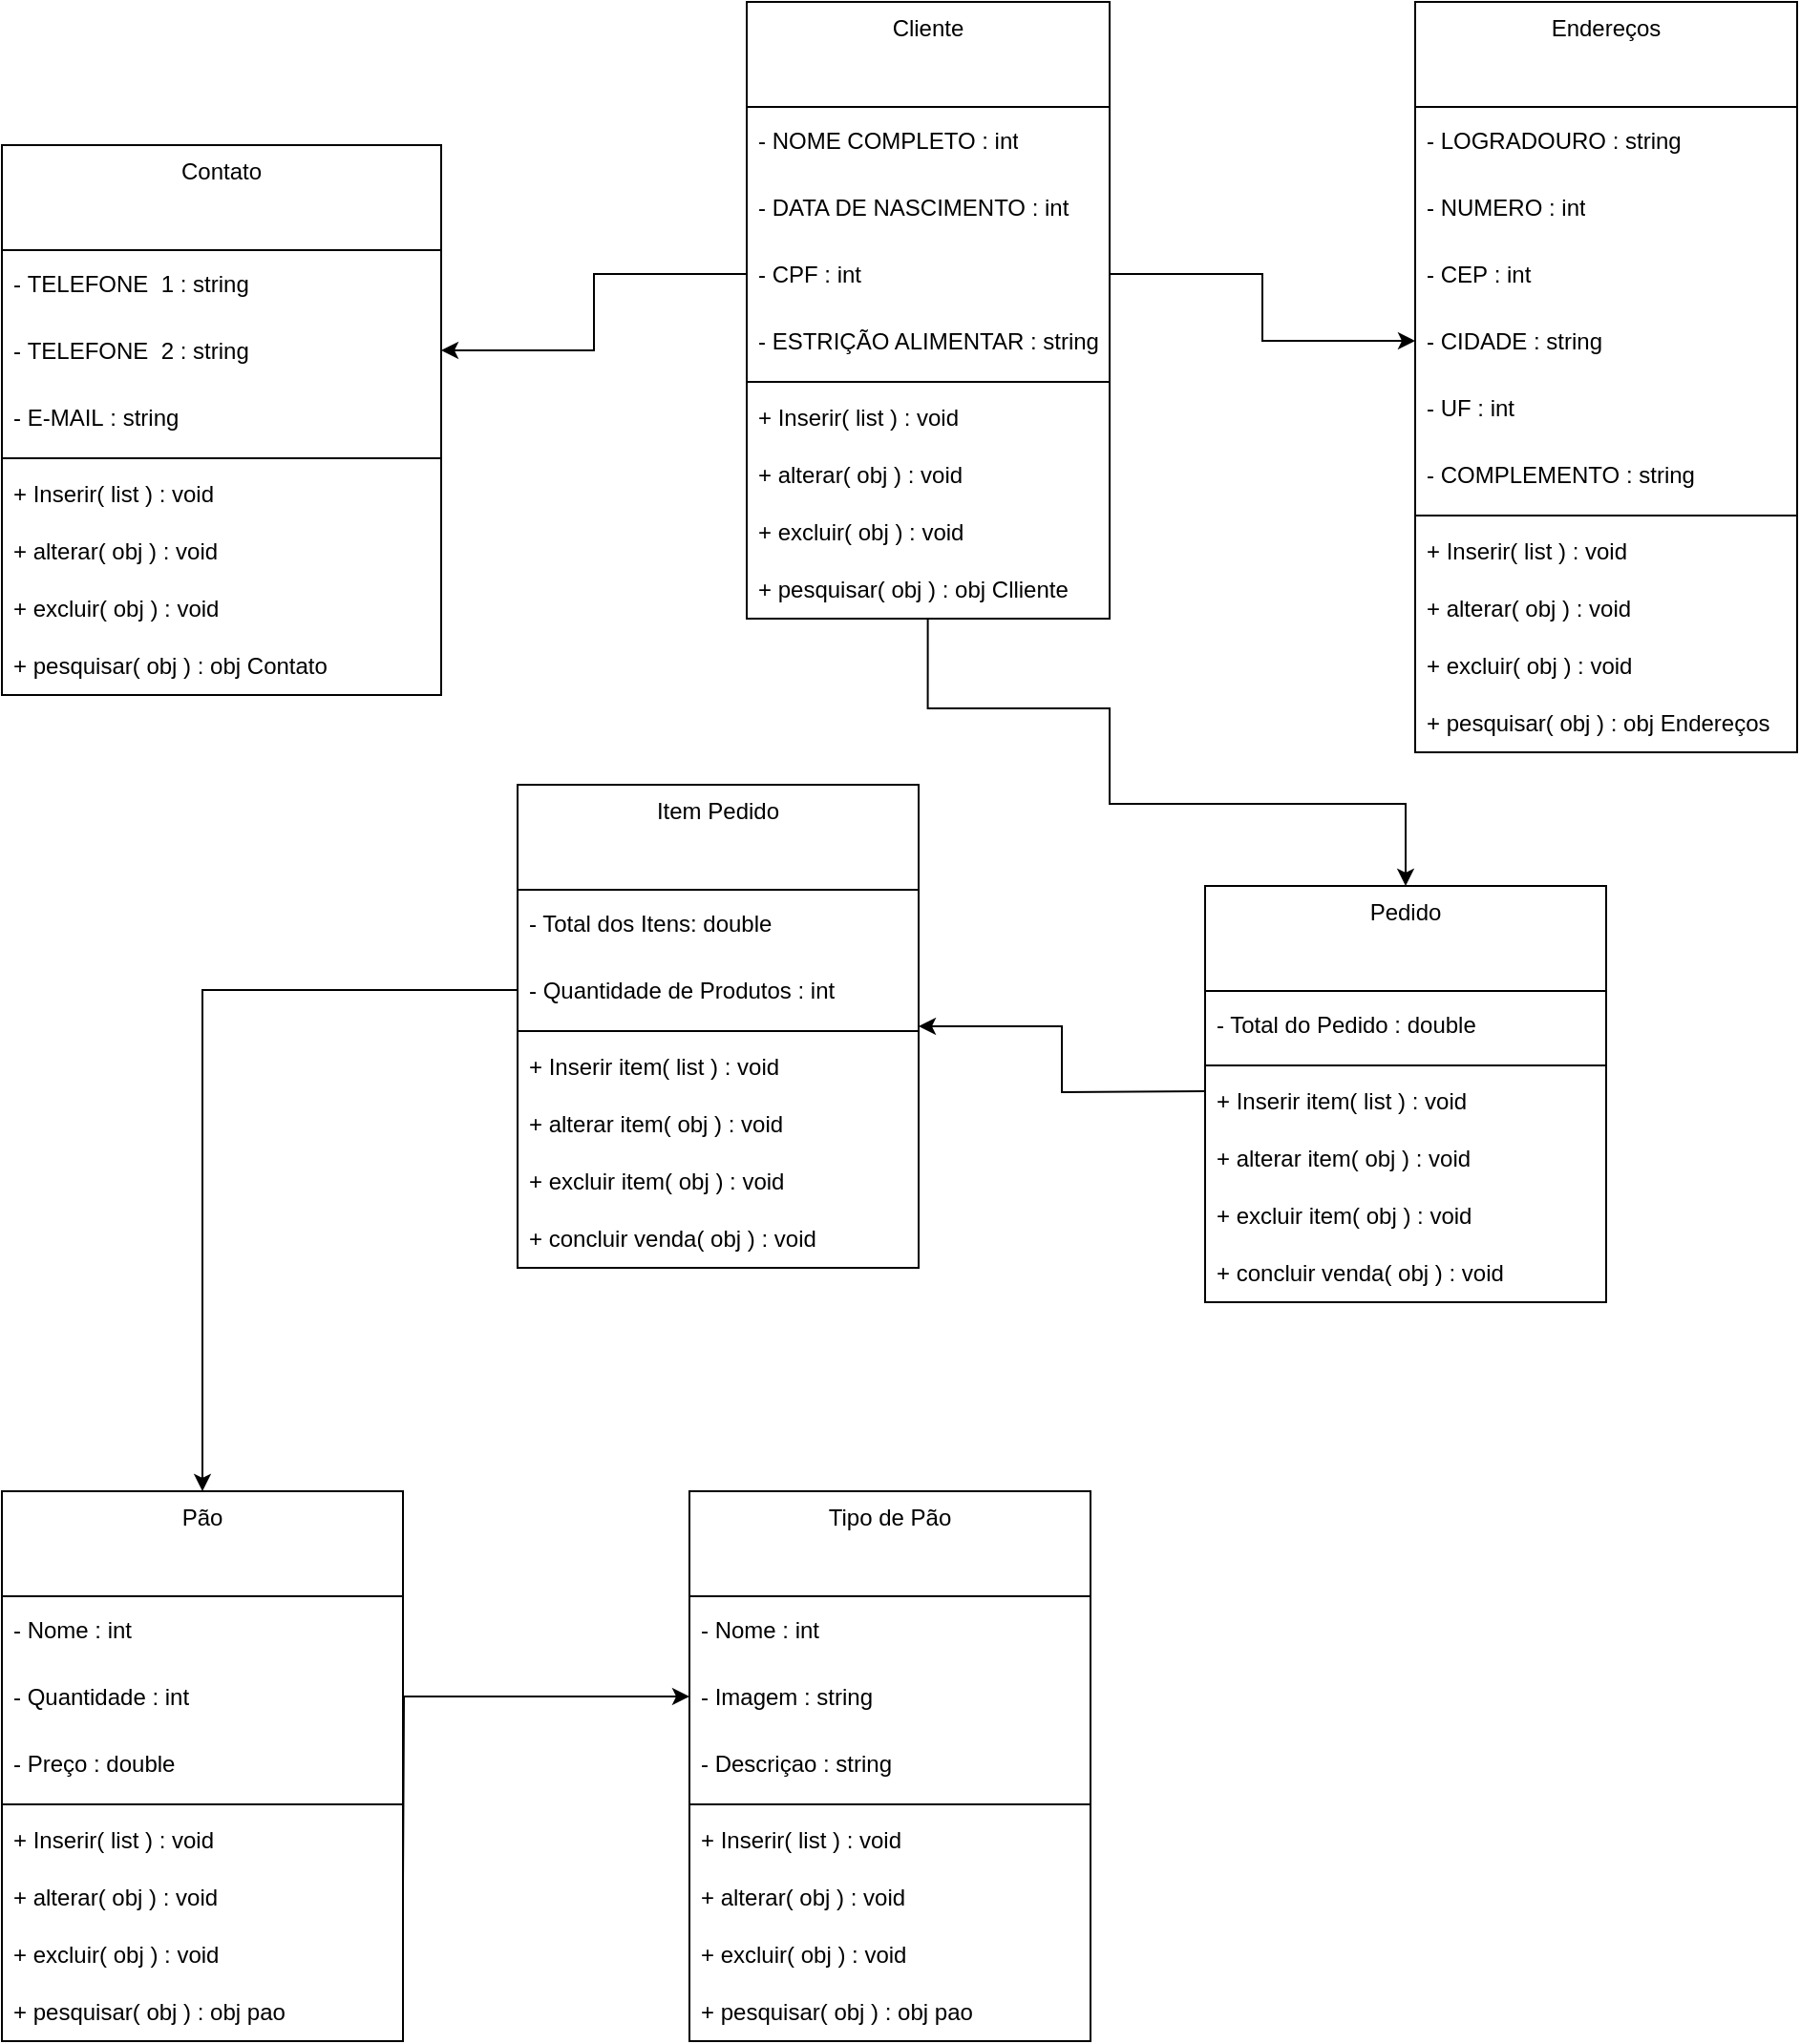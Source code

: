 <mxfile version="21.7.2" type="github">
  <diagram name="Página-1" id="tgWVo5uK4F6GuyLVSYW2">
    <mxGraphModel dx="1687" dy="1071" grid="1" gridSize="10" guides="1" tooltips="1" connect="1" arrows="1" fold="1" page="1" pageScale="1" pageWidth="1920" pageHeight="1200" math="0" shadow="0">
      <root>
        <mxCell id="0" />
        <mxCell id="1" parent="0" />
        <mxCell id="wqTiMcuJJPnzFnuZAznY-1" value="Pão" style="swimlane;fontStyle=0;align=center;verticalAlign=top;childLayout=stackLayout;horizontal=1;startSize=55;horizontalStack=0;resizeParent=1;resizeParentMax=0;resizeLast=0;collapsible=0;marginBottom=0;html=1;whiteSpace=wrap;" parent="1" vertex="1">
          <mxGeometry x="460" y="790" width="210" height="288" as="geometry" />
        </mxCell>
        <mxCell id="ot_1vHmXHA6oFnF6188Q-32" value="- Nome : int" style="text;html=1;strokeColor=none;fillColor=none;align=left;verticalAlign=middle;spacingLeft=4;spacingRight=4;overflow=hidden;rotatable=0;points=[[0,0.5],[1,0.5]];portConstraint=eastwest;whiteSpace=wrap;" parent="wqTiMcuJJPnzFnuZAznY-1" vertex="1">
          <mxGeometry y="55" width="210" height="35" as="geometry" />
        </mxCell>
        <mxCell id="wqTiMcuJJPnzFnuZAznY-24" value="- Quantidade : int" style="text;html=1;strokeColor=none;fillColor=none;align=left;verticalAlign=middle;spacingLeft=4;spacingRight=4;overflow=hidden;rotatable=0;points=[[0,0.5],[1,0.5]];portConstraint=eastwest;whiteSpace=wrap;" parent="wqTiMcuJJPnzFnuZAznY-1" vertex="1">
          <mxGeometry y="90" width="210" height="35" as="geometry" />
        </mxCell>
        <mxCell id="ot_1vHmXHA6oFnF6188Q-12" value="- Preço : double" style="text;html=1;strokeColor=none;fillColor=none;align=left;verticalAlign=middle;spacingLeft=4;spacingRight=4;overflow=hidden;rotatable=0;points=[[0,0.5],[1,0.5]];portConstraint=eastwest;whiteSpace=wrap;" parent="wqTiMcuJJPnzFnuZAznY-1" vertex="1">
          <mxGeometry y="125" width="210" height="35" as="geometry" />
        </mxCell>
        <mxCell id="wqTiMcuJJPnzFnuZAznY-6" value="" style="line;strokeWidth=1;fillColor=none;align=left;verticalAlign=middle;spacingTop=-1;spacingLeft=3;spacingRight=3;rotatable=0;labelPosition=right;points=[];portConstraint=eastwest;" parent="wqTiMcuJJPnzFnuZAznY-1" vertex="1">
          <mxGeometry y="160" width="210" height="8" as="geometry" />
        </mxCell>
        <mxCell id="wqTiMcuJJPnzFnuZAznY-22" value="+ Inserir( list ) : void" style="text;html=1;strokeColor=none;fillColor=none;align=left;verticalAlign=middle;spacingLeft=4;spacingRight=4;overflow=hidden;rotatable=0;points=[[0,0.5],[1,0.5]];portConstraint=eastwest;whiteSpace=wrap;" parent="wqTiMcuJJPnzFnuZAznY-1" vertex="1">
          <mxGeometry y="168" width="210" height="30" as="geometry" />
        </mxCell>
        <mxCell id="wqTiMcuJJPnzFnuZAznY-14" value="+ alterar( obj ) : void" style="text;html=1;strokeColor=none;fillColor=none;align=left;verticalAlign=middle;spacingLeft=4;spacingRight=4;overflow=hidden;rotatable=0;points=[[0,0.5],[1,0.5]];portConstraint=eastwest;whiteSpace=wrap;" parent="wqTiMcuJJPnzFnuZAznY-1" vertex="1">
          <mxGeometry y="198" width="210" height="30" as="geometry" />
        </mxCell>
        <mxCell id="wqTiMcuJJPnzFnuZAznY-15" value="+ excluir( obj ) : void" style="text;html=1;strokeColor=none;fillColor=none;align=left;verticalAlign=middle;spacingLeft=4;spacingRight=4;overflow=hidden;rotatable=0;points=[[0,0.5],[1,0.5]];portConstraint=eastwest;whiteSpace=wrap;" parent="wqTiMcuJJPnzFnuZAznY-1" vertex="1">
          <mxGeometry y="228" width="210" height="30" as="geometry" />
        </mxCell>
        <mxCell id="wqTiMcuJJPnzFnuZAznY-16" value="+ pesquisar( obj ) : obj pao" style="text;html=1;strokeColor=none;fillColor=none;align=left;verticalAlign=middle;spacingLeft=4;spacingRight=4;overflow=hidden;rotatable=0;points=[[0,0.5],[1,0.5]];portConstraint=eastwest;whiteSpace=wrap;" parent="wqTiMcuJJPnzFnuZAznY-1" vertex="1">
          <mxGeometry y="258" width="210" height="30" as="geometry" />
        </mxCell>
        <mxCell id="DQsS1FKul_f-ivVVrC3i-23" style="edgeStyle=orthogonalEdgeStyle;rounded=0;orthogonalLoop=1;jettySize=auto;html=1;entryX=0.5;entryY=0;entryDx=0;entryDy=0;exitX=0.499;exitY=0.984;exitDx=0;exitDy=0;exitPerimeter=0;" edge="1" parent="1" source="pHOyPb8VTbjEpK4Q0e7u-11" target="DQsS1FKul_f-ivVVrC3i-14">
          <mxGeometry relative="1" as="geometry">
            <Array as="points">
              <mxPoint x="945" y="380" />
              <mxPoint x="1040" y="380" />
              <mxPoint x="1040" y="430" />
              <mxPoint x="1195" y="430" />
            </Array>
          </mxGeometry>
        </mxCell>
        <mxCell id="pHOyPb8VTbjEpK4Q0e7u-1" value="Cliente" style="swimlane;fontStyle=0;align=center;verticalAlign=top;childLayout=stackLayout;horizontal=1;startSize=55;horizontalStack=0;resizeParent=1;resizeParentMax=0;resizeLast=0;collapsible=0;marginBottom=0;html=1;whiteSpace=wrap;" parent="1" vertex="1">
          <mxGeometry x="850" y="10" width="190" height="323" as="geometry" />
        </mxCell>
        <mxCell id="pHOyPb8VTbjEpK4Q0e7u-2" value="-&amp;nbsp;NOME COMPLETO&amp;nbsp;: int" style="text;html=1;strokeColor=none;fillColor=none;align=left;verticalAlign=middle;spacingLeft=4;spacingRight=4;overflow=hidden;rotatable=0;points=[[0,0.5],[1,0.5]];portConstraint=eastwest;whiteSpace=wrap;" parent="pHOyPb8VTbjEpK4Q0e7u-1" vertex="1">
          <mxGeometry y="55" width="190" height="35" as="geometry" />
        </mxCell>
        <mxCell id="pHOyPb8VTbjEpK4Q0e7u-3" value="-&amp;nbsp;DATA DE NASCIMENTO&amp;nbsp;: int" style="text;html=1;strokeColor=none;fillColor=none;align=left;verticalAlign=middle;spacingLeft=4;spacingRight=4;overflow=hidden;rotatable=0;points=[[0,0.5],[1,0.5]];portConstraint=eastwest;whiteSpace=wrap;" parent="pHOyPb8VTbjEpK4Q0e7u-1" vertex="1">
          <mxGeometry y="90" width="190" height="35" as="geometry" />
        </mxCell>
        <mxCell id="pHOyPb8VTbjEpK4Q0e7u-5" value="-&amp;nbsp;CPF&amp;nbsp;: int" style="text;html=1;strokeColor=none;fillColor=none;align=left;verticalAlign=middle;spacingLeft=4;spacingRight=4;overflow=hidden;rotatable=0;points=[[0,0.5],[1,0.5]];portConstraint=eastwest;whiteSpace=wrap;" parent="pHOyPb8VTbjEpK4Q0e7u-1" vertex="1">
          <mxGeometry y="125" width="190" height="35" as="geometry" />
        </mxCell>
        <mxCell id="pHOyPb8VTbjEpK4Q0e7u-6" value="-&amp;nbsp;ESTRIÇÃO ALIMENTAR&amp;nbsp;: string" style="text;html=1;strokeColor=none;fillColor=none;align=left;verticalAlign=middle;spacingLeft=4;spacingRight=4;overflow=hidden;rotatable=0;points=[[0,0.5],[1,0.5]];portConstraint=eastwest;whiteSpace=wrap;" parent="pHOyPb8VTbjEpK4Q0e7u-1" vertex="1">
          <mxGeometry y="160" width="190" height="35" as="geometry" />
        </mxCell>
        <mxCell id="pHOyPb8VTbjEpK4Q0e7u-7" value="" style="line;strokeWidth=1;fillColor=none;align=left;verticalAlign=middle;spacingTop=-1;spacingLeft=3;spacingRight=3;rotatable=0;labelPosition=right;points=[];portConstraint=eastwest;" parent="pHOyPb8VTbjEpK4Q0e7u-1" vertex="1">
          <mxGeometry y="195" width="190" height="8" as="geometry" />
        </mxCell>
        <mxCell id="pHOyPb8VTbjEpK4Q0e7u-8" value="+ Inserir( list ) : void" style="text;html=1;strokeColor=none;fillColor=none;align=left;verticalAlign=middle;spacingLeft=4;spacingRight=4;overflow=hidden;rotatable=0;points=[[0,0.5],[1,0.5]];portConstraint=eastwest;whiteSpace=wrap;" parent="pHOyPb8VTbjEpK4Q0e7u-1" vertex="1">
          <mxGeometry y="203" width="190" height="30" as="geometry" />
        </mxCell>
        <mxCell id="pHOyPb8VTbjEpK4Q0e7u-9" value="+ alterar( obj ) : void" style="text;html=1;strokeColor=none;fillColor=none;align=left;verticalAlign=middle;spacingLeft=4;spacingRight=4;overflow=hidden;rotatable=0;points=[[0,0.5],[1,0.5]];portConstraint=eastwest;whiteSpace=wrap;" parent="pHOyPb8VTbjEpK4Q0e7u-1" vertex="1">
          <mxGeometry y="233" width="190" height="30" as="geometry" />
        </mxCell>
        <mxCell id="pHOyPb8VTbjEpK4Q0e7u-10" value="+ excluir( obj ) : void" style="text;html=1;strokeColor=none;fillColor=none;align=left;verticalAlign=middle;spacingLeft=4;spacingRight=4;overflow=hidden;rotatable=0;points=[[0,0.5],[1,0.5]];portConstraint=eastwest;whiteSpace=wrap;" parent="pHOyPb8VTbjEpK4Q0e7u-1" vertex="1">
          <mxGeometry y="263" width="190" height="30" as="geometry" />
        </mxCell>
        <mxCell id="pHOyPb8VTbjEpK4Q0e7u-11" value="+ pesquisar( obj ) : obj Clliente" style="text;html=1;strokeColor=none;fillColor=none;align=left;verticalAlign=middle;spacingLeft=4;spacingRight=4;overflow=hidden;rotatable=0;points=[[0,0.5],[1,0.5]];portConstraint=eastwest;whiteSpace=wrap;" parent="pHOyPb8VTbjEpK4Q0e7u-1" vertex="1">
          <mxGeometry y="293" width="190" height="30" as="geometry" />
        </mxCell>
        <mxCell id="pHOyPb8VTbjEpK4Q0e7u-12" value="Endereços" style="swimlane;fontStyle=0;align=center;verticalAlign=top;childLayout=stackLayout;horizontal=1;startSize=55;horizontalStack=0;resizeParent=1;resizeParentMax=0;resizeLast=0;collapsible=0;marginBottom=0;html=1;whiteSpace=wrap;" parent="1" vertex="1">
          <mxGeometry x="1200" y="10" width="200" height="393" as="geometry" />
        </mxCell>
        <mxCell id="pHOyPb8VTbjEpK4Q0e7u-13" value="-&amp;nbsp;LOGRADOURO&amp;nbsp;: string" style="text;html=1;strokeColor=none;fillColor=none;align=left;verticalAlign=middle;spacingLeft=4;spacingRight=4;overflow=hidden;rotatable=0;points=[[0,0.5],[1,0.5]];portConstraint=eastwest;whiteSpace=wrap;" parent="pHOyPb8VTbjEpK4Q0e7u-12" vertex="1">
          <mxGeometry y="55" width="200" height="35" as="geometry" />
        </mxCell>
        <mxCell id="pHOyPb8VTbjEpK4Q0e7u-14" value="-&amp;nbsp;NUMERO&amp;nbsp;: int" style="text;html=1;strokeColor=none;fillColor=none;align=left;verticalAlign=middle;spacingLeft=4;spacingRight=4;overflow=hidden;rotatable=0;points=[[0,0.5],[1,0.5]];portConstraint=eastwest;whiteSpace=wrap;" parent="pHOyPb8VTbjEpK4Q0e7u-12" vertex="1">
          <mxGeometry y="90" width="200" height="35" as="geometry" />
        </mxCell>
        <mxCell id="pHOyPb8VTbjEpK4Q0e7u-15" value="-&amp;nbsp;CEP&amp;nbsp;: int" style="text;html=1;strokeColor=none;fillColor=none;align=left;verticalAlign=middle;spacingLeft=4;spacingRight=4;overflow=hidden;rotatable=0;points=[[0,0.5],[1,0.5]];portConstraint=eastwest;whiteSpace=wrap;" parent="pHOyPb8VTbjEpK4Q0e7u-12" vertex="1">
          <mxGeometry y="125" width="200" height="35" as="geometry" />
        </mxCell>
        <mxCell id="pHOyPb8VTbjEpK4Q0e7u-16" value="-&amp;nbsp;CIDADE&amp;nbsp;: string" style="text;html=1;strokeColor=none;fillColor=none;align=left;verticalAlign=middle;spacingLeft=4;spacingRight=4;overflow=hidden;rotatable=0;points=[[0,0.5],[1,0.5]];portConstraint=eastwest;whiteSpace=wrap;" parent="pHOyPb8VTbjEpK4Q0e7u-12" vertex="1">
          <mxGeometry y="160" width="200" height="35" as="geometry" />
        </mxCell>
        <mxCell id="pHOyPb8VTbjEpK4Q0e7u-33" value="- UF : int" style="text;html=1;strokeColor=none;fillColor=none;align=left;verticalAlign=middle;spacingLeft=4;spacingRight=4;overflow=hidden;rotatable=0;points=[[0,0.5],[1,0.5]];portConstraint=eastwest;whiteSpace=wrap;" parent="pHOyPb8VTbjEpK4Q0e7u-12" vertex="1">
          <mxGeometry y="195" width="200" height="35" as="geometry" />
        </mxCell>
        <mxCell id="pHOyPb8VTbjEpK4Q0e7u-34" value="- COMPLEMENTO : string" style="text;html=1;strokeColor=none;fillColor=none;align=left;verticalAlign=middle;spacingLeft=4;spacingRight=4;overflow=hidden;rotatable=0;points=[[0,0.5],[1,0.5]];portConstraint=eastwest;whiteSpace=wrap;" parent="pHOyPb8VTbjEpK4Q0e7u-12" vertex="1">
          <mxGeometry y="230" width="200" height="35" as="geometry" />
        </mxCell>
        <mxCell id="pHOyPb8VTbjEpK4Q0e7u-17" value="" style="line;strokeWidth=1;fillColor=none;align=left;verticalAlign=middle;spacingTop=-1;spacingLeft=3;spacingRight=3;rotatable=0;labelPosition=right;points=[];portConstraint=eastwest;" parent="pHOyPb8VTbjEpK4Q0e7u-12" vertex="1">
          <mxGeometry y="265" width="200" height="8" as="geometry" />
        </mxCell>
        <mxCell id="pHOyPb8VTbjEpK4Q0e7u-18" value="+ Inserir( list ) : void" style="text;html=1;strokeColor=none;fillColor=none;align=left;verticalAlign=middle;spacingLeft=4;spacingRight=4;overflow=hidden;rotatable=0;points=[[0,0.5],[1,0.5]];portConstraint=eastwest;whiteSpace=wrap;" parent="pHOyPb8VTbjEpK4Q0e7u-12" vertex="1">
          <mxGeometry y="273" width="200" height="30" as="geometry" />
        </mxCell>
        <mxCell id="pHOyPb8VTbjEpK4Q0e7u-19" value="+ alterar( obj ) : void" style="text;html=1;strokeColor=none;fillColor=none;align=left;verticalAlign=middle;spacingLeft=4;spacingRight=4;overflow=hidden;rotatable=0;points=[[0,0.5],[1,0.5]];portConstraint=eastwest;whiteSpace=wrap;" parent="pHOyPb8VTbjEpK4Q0e7u-12" vertex="1">
          <mxGeometry y="303" width="200" height="30" as="geometry" />
        </mxCell>
        <mxCell id="pHOyPb8VTbjEpK4Q0e7u-20" value="+ excluir( obj ) : void" style="text;html=1;strokeColor=none;fillColor=none;align=left;verticalAlign=middle;spacingLeft=4;spacingRight=4;overflow=hidden;rotatable=0;points=[[0,0.5],[1,0.5]];portConstraint=eastwest;whiteSpace=wrap;" parent="pHOyPb8VTbjEpK4Q0e7u-12" vertex="1">
          <mxGeometry y="333" width="200" height="30" as="geometry" />
        </mxCell>
        <mxCell id="pHOyPb8VTbjEpK4Q0e7u-21" value="+ pesquisar( obj ) : obj&amp;nbsp;Endereços" style="text;html=1;strokeColor=none;fillColor=none;align=left;verticalAlign=middle;spacingLeft=4;spacingRight=4;overflow=hidden;rotatable=0;points=[[0,0.5],[1,0.5]];portConstraint=eastwest;whiteSpace=wrap;" parent="pHOyPb8VTbjEpK4Q0e7u-12" vertex="1">
          <mxGeometry y="363" width="200" height="30" as="geometry" />
        </mxCell>
        <mxCell id="pHOyPb8VTbjEpK4Q0e7u-22" value="Contato" style="swimlane;fontStyle=0;align=center;verticalAlign=top;childLayout=stackLayout;horizontal=1;startSize=55;horizontalStack=0;resizeParent=1;resizeParentMax=0;resizeLast=0;collapsible=0;marginBottom=0;html=1;whiteSpace=wrap;" parent="1" vertex="1">
          <mxGeometry x="460" y="85" width="230" height="288" as="geometry" />
        </mxCell>
        <mxCell id="pHOyPb8VTbjEpK4Q0e7u-23" value="-&amp;nbsp;TELEFONE&amp;nbsp; 1&amp;nbsp;: string" style="text;html=1;strokeColor=none;fillColor=none;align=left;verticalAlign=middle;spacingLeft=4;spacingRight=4;overflow=hidden;rotatable=0;points=[[0,0.5],[1,0.5]];portConstraint=eastwest;whiteSpace=wrap;" parent="pHOyPb8VTbjEpK4Q0e7u-22" vertex="1">
          <mxGeometry y="55" width="230" height="35" as="geometry" />
        </mxCell>
        <mxCell id="pHOyPb8VTbjEpK4Q0e7u-24" value="-&amp;nbsp;TELEFONE&amp;nbsp; 2&amp;nbsp;: string" style="text;html=1;strokeColor=none;fillColor=none;align=left;verticalAlign=middle;spacingLeft=4;spacingRight=4;overflow=hidden;rotatable=0;points=[[0,0.5],[1,0.5]];portConstraint=eastwest;whiteSpace=wrap;" parent="pHOyPb8VTbjEpK4Q0e7u-22" vertex="1">
          <mxGeometry y="90" width="230" height="35" as="geometry" />
        </mxCell>
        <mxCell id="pHOyPb8VTbjEpK4Q0e7u-25" value="-&amp;nbsp;E-MAIL&amp;nbsp;: string" style="text;html=1;strokeColor=none;fillColor=none;align=left;verticalAlign=middle;spacingLeft=4;spacingRight=4;overflow=hidden;rotatable=0;points=[[0,0.5],[1,0.5]];portConstraint=eastwest;whiteSpace=wrap;" parent="pHOyPb8VTbjEpK4Q0e7u-22" vertex="1">
          <mxGeometry y="125" width="230" height="35" as="geometry" />
        </mxCell>
        <mxCell id="pHOyPb8VTbjEpK4Q0e7u-27" value="" style="line;strokeWidth=1;fillColor=none;align=left;verticalAlign=middle;spacingTop=-1;spacingLeft=3;spacingRight=3;rotatable=0;labelPosition=right;points=[];portConstraint=eastwest;" parent="pHOyPb8VTbjEpK4Q0e7u-22" vertex="1">
          <mxGeometry y="160" width="230" height="8" as="geometry" />
        </mxCell>
        <mxCell id="pHOyPb8VTbjEpK4Q0e7u-28" value="+ Inserir( list ) : void" style="text;html=1;strokeColor=none;fillColor=none;align=left;verticalAlign=middle;spacingLeft=4;spacingRight=4;overflow=hidden;rotatable=0;points=[[0,0.5],[1,0.5]];portConstraint=eastwest;whiteSpace=wrap;" parent="pHOyPb8VTbjEpK4Q0e7u-22" vertex="1">
          <mxGeometry y="168" width="230" height="30" as="geometry" />
        </mxCell>
        <mxCell id="pHOyPb8VTbjEpK4Q0e7u-29" value="+ alterar( obj ) : void" style="text;html=1;strokeColor=none;fillColor=none;align=left;verticalAlign=middle;spacingLeft=4;spacingRight=4;overflow=hidden;rotatable=0;points=[[0,0.5],[1,0.5]];portConstraint=eastwest;whiteSpace=wrap;" parent="pHOyPb8VTbjEpK4Q0e7u-22" vertex="1">
          <mxGeometry y="198" width="230" height="30" as="geometry" />
        </mxCell>
        <mxCell id="pHOyPb8VTbjEpK4Q0e7u-30" value="+ excluir( obj ) : void" style="text;html=1;strokeColor=none;fillColor=none;align=left;verticalAlign=middle;spacingLeft=4;spacingRight=4;overflow=hidden;rotatable=0;points=[[0,0.5],[1,0.5]];portConstraint=eastwest;whiteSpace=wrap;" parent="pHOyPb8VTbjEpK4Q0e7u-22" vertex="1">
          <mxGeometry y="228" width="230" height="30" as="geometry" />
        </mxCell>
        <mxCell id="pHOyPb8VTbjEpK4Q0e7u-31" value="+ pesquisar( obj ) : obj Contato" style="text;html=1;strokeColor=none;fillColor=none;align=left;verticalAlign=middle;spacingLeft=4;spacingRight=4;overflow=hidden;rotatable=0;points=[[0,0.5],[1,0.5]];portConstraint=eastwest;whiteSpace=wrap;" parent="pHOyPb8VTbjEpK4Q0e7u-22" vertex="1">
          <mxGeometry y="258" width="230" height="30" as="geometry" />
        </mxCell>
        <mxCell id="sKr2EYpqDh9C-ZePqY32-5" style="edgeStyle=orthogonalEdgeStyle;rounded=0;orthogonalLoop=1;jettySize=auto;html=1;entryX=0;entryY=0.5;entryDx=0;entryDy=0;endArrow=classic;endFill=1;" parent="1" source="pHOyPb8VTbjEpK4Q0e7u-5" target="pHOyPb8VTbjEpK4Q0e7u-16" edge="1">
          <mxGeometry relative="1" as="geometry" />
        </mxCell>
        <mxCell id="sKr2EYpqDh9C-ZePqY32-7" style="edgeStyle=orthogonalEdgeStyle;rounded=0;orthogonalLoop=1;jettySize=auto;html=1;entryX=1;entryY=0.5;entryDx=0;entryDy=0;" parent="1" source="pHOyPb8VTbjEpK4Q0e7u-5" target="pHOyPb8VTbjEpK4Q0e7u-24" edge="1">
          <mxGeometry relative="1" as="geometry" />
        </mxCell>
        <mxCell id="t2j85gYV1BmzlE46DpTW-1" value="Tipo de Pão" style="swimlane;fontStyle=0;align=center;verticalAlign=top;childLayout=stackLayout;horizontal=1;startSize=55;horizontalStack=0;resizeParent=1;resizeParentMax=0;resizeLast=0;collapsible=0;marginBottom=0;html=1;whiteSpace=wrap;" parent="1" vertex="1">
          <mxGeometry x="820" y="790" width="210" height="288" as="geometry" />
        </mxCell>
        <mxCell id="t2j85gYV1BmzlE46DpTW-2" value="- Nome : int" style="text;html=1;strokeColor=none;fillColor=none;align=left;verticalAlign=middle;spacingLeft=4;spacingRight=4;overflow=hidden;rotatable=0;points=[[0,0.5],[1,0.5]];portConstraint=eastwest;whiteSpace=wrap;" parent="t2j85gYV1BmzlE46DpTW-1" vertex="1">
          <mxGeometry y="55" width="210" height="35" as="geometry" />
        </mxCell>
        <mxCell id="t2j85gYV1BmzlE46DpTW-6" value="- Imagem : string" style="text;html=1;strokeColor=none;fillColor=none;align=left;verticalAlign=middle;spacingLeft=4;spacingRight=4;overflow=hidden;rotatable=0;points=[[0,0.5],[1,0.5]];portConstraint=eastwest;whiteSpace=wrap;" parent="t2j85gYV1BmzlE46DpTW-1" vertex="1">
          <mxGeometry y="90" width="210" height="35" as="geometry" />
        </mxCell>
        <mxCell id="t2j85gYV1BmzlE46DpTW-7" value="- Descriçao : string" style="text;html=1;strokeColor=none;fillColor=none;align=left;verticalAlign=middle;spacingLeft=4;spacingRight=4;overflow=hidden;rotatable=0;points=[[0,0.5],[1,0.5]];portConstraint=eastwest;whiteSpace=wrap;" parent="t2j85gYV1BmzlE46DpTW-1" vertex="1">
          <mxGeometry y="125" width="210" height="35" as="geometry" />
        </mxCell>
        <mxCell id="t2j85gYV1BmzlE46DpTW-8" value="" style="line;strokeWidth=1;fillColor=none;align=left;verticalAlign=middle;spacingTop=-1;spacingLeft=3;spacingRight=3;rotatable=0;labelPosition=right;points=[];portConstraint=eastwest;" parent="t2j85gYV1BmzlE46DpTW-1" vertex="1">
          <mxGeometry y="160" width="210" height="8" as="geometry" />
        </mxCell>
        <mxCell id="t2j85gYV1BmzlE46DpTW-9" value="+ Inserir( list ) : void" style="text;html=1;strokeColor=none;fillColor=none;align=left;verticalAlign=middle;spacingLeft=4;spacingRight=4;overflow=hidden;rotatable=0;points=[[0,0.5],[1,0.5]];portConstraint=eastwest;whiteSpace=wrap;" parent="t2j85gYV1BmzlE46DpTW-1" vertex="1">
          <mxGeometry y="168" width="210" height="30" as="geometry" />
        </mxCell>
        <mxCell id="t2j85gYV1BmzlE46DpTW-10" value="+ alterar( obj ) : void" style="text;html=1;strokeColor=none;fillColor=none;align=left;verticalAlign=middle;spacingLeft=4;spacingRight=4;overflow=hidden;rotatable=0;points=[[0,0.5],[1,0.5]];portConstraint=eastwest;whiteSpace=wrap;" parent="t2j85gYV1BmzlE46DpTW-1" vertex="1">
          <mxGeometry y="198" width="210" height="30" as="geometry" />
        </mxCell>
        <mxCell id="t2j85gYV1BmzlE46DpTW-11" value="+ excluir( obj ) : void" style="text;html=1;strokeColor=none;fillColor=none;align=left;verticalAlign=middle;spacingLeft=4;spacingRight=4;overflow=hidden;rotatable=0;points=[[0,0.5],[1,0.5]];portConstraint=eastwest;whiteSpace=wrap;" parent="t2j85gYV1BmzlE46DpTW-1" vertex="1">
          <mxGeometry y="228" width="210" height="30" as="geometry" />
        </mxCell>
        <mxCell id="t2j85gYV1BmzlE46DpTW-12" value="+ pesquisar( obj ) : obj pao" style="text;html=1;strokeColor=none;fillColor=none;align=left;verticalAlign=middle;spacingLeft=4;spacingRight=4;overflow=hidden;rotatable=0;points=[[0,0.5],[1,0.5]];portConstraint=eastwest;whiteSpace=wrap;" parent="t2j85gYV1BmzlE46DpTW-1" vertex="1">
          <mxGeometry y="258" width="210" height="30" as="geometry" />
        </mxCell>
        <mxCell id="t2j85gYV1BmzlE46DpTW-13" style="edgeStyle=orthogonalEdgeStyle;rounded=0;orthogonalLoop=1;jettySize=auto;html=1;entryX=0;entryY=0.5;entryDx=0;entryDy=0;" parent="1" target="t2j85gYV1BmzlE46DpTW-6" edge="1">
          <mxGeometry relative="1" as="geometry">
            <mxPoint x="670" y="997.5" as="sourcePoint" />
          </mxGeometry>
        </mxCell>
        <mxCell id="DQsS1FKul_f-ivVVrC3i-1" value="Item Pedido" style="swimlane;fontStyle=0;align=center;verticalAlign=top;childLayout=stackLayout;horizontal=1;startSize=55;horizontalStack=0;resizeParent=1;resizeParentMax=0;resizeLast=0;collapsible=0;marginBottom=0;html=1;whiteSpace=wrap;" vertex="1" parent="1">
          <mxGeometry x="730" y="420" width="210" height="253" as="geometry" />
        </mxCell>
        <mxCell id="DQsS1FKul_f-ivVVrC3i-2" value="- Total dos Itens: double" style="text;html=1;strokeColor=none;fillColor=none;align=left;verticalAlign=middle;spacingLeft=4;spacingRight=4;overflow=hidden;rotatable=0;points=[[0,0.5],[1,0.5]];portConstraint=eastwest;whiteSpace=wrap;" vertex="1" parent="DQsS1FKul_f-ivVVrC3i-1">
          <mxGeometry y="55" width="210" height="35" as="geometry" />
        </mxCell>
        <mxCell id="DQsS1FKul_f-ivVVrC3i-3" value="- Quantidade de Produtos : int" style="text;html=1;strokeColor=none;fillColor=none;align=left;verticalAlign=middle;spacingLeft=4;spacingRight=4;overflow=hidden;rotatable=0;points=[[0,0.5],[1,0.5]];portConstraint=eastwest;whiteSpace=wrap;" vertex="1" parent="DQsS1FKul_f-ivVVrC3i-1">
          <mxGeometry y="90" width="210" height="35" as="geometry" />
        </mxCell>
        <mxCell id="DQsS1FKul_f-ivVVrC3i-5" value="" style="line;strokeWidth=1;fillColor=none;align=left;verticalAlign=middle;spacingTop=-1;spacingLeft=3;spacingRight=3;rotatable=0;labelPosition=right;points=[];portConstraint=eastwest;" vertex="1" parent="DQsS1FKul_f-ivVVrC3i-1">
          <mxGeometry y="125" width="210" height="8" as="geometry" />
        </mxCell>
        <mxCell id="DQsS1FKul_f-ivVVrC3i-6" value="+ Inserir item( list ) : void" style="text;html=1;strokeColor=none;fillColor=none;align=left;verticalAlign=middle;spacingLeft=4;spacingRight=4;overflow=hidden;rotatable=0;points=[[0,0.5],[1,0.5]];portConstraint=eastwest;whiteSpace=wrap;" vertex="1" parent="DQsS1FKul_f-ivVVrC3i-1">
          <mxGeometry y="133" width="210" height="30" as="geometry" />
        </mxCell>
        <mxCell id="DQsS1FKul_f-ivVVrC3i-7" value="+ alterar item( obj ) : void" style="text;html=1;strokeColor=none;fillColor=none;align=left;verticalAlign=middle;spacingLeft=4;spacingRight=4;overflow=hidden;rotatable=0;points=[[0,0.5],[1,0.5]];portConstraint=eastwest;whiteSpace=wrap;" vertex="1" parent="DQsS1FKul_f-ivVVrC3i-1">
          <mxGeometry y="163" width="210" height="30" as="geometry" />
        </mxCell>
        <mxCell id="DQsS1FKul_f-ivVVrC3i-8" value="+ excluir item( obj ) : void" style="text;html=1;strokeColor=none;fillColor=none;align=left;verticalAlign=middle;spacingLeft=4;spacingRight=4;overflow=hidden;rotatable=0;points=[[0,0.5],[1,0.5]];portConstraint=eastwest;whiteSpace=wrap;" vertex="1" parent="DQsS1FKul_f-ivVVrC3i-1">
          <mxGeometry y="193" width="210" height="30" as="geometry" />
        </mxCell>
        <mxCell id="DQsS1FKul_f-ivVVrC3i-13" value="+ concluir venda( obj ) : void" style="text;html=1;strokeColor=none;fillColor=none;align=left;verticalAlign=middle;spacingLeft=4;spacingRight=4;overflow=hidden;rotatable=0;points=[[0,0.5],[1,0.5]];portConstraint=eastwest;whiteSpace=wrap;" vertex="1" parent="DQsS1FKul_f-ivVVrC3i-1">
          <mxGeometry y="223" width="210" height="30" as="geometry" />
        </mxCell>
        <mxCell id="DQsS1FKul_f-ivVVrC3i-11" style="edgeStyle=orthogonalEdgeStyle;rounded=0;orthogonalLoop=1;jettySize=auto;html=1;entryX=0.5;entryY=0;entryDx=0;entryDy=0;" edge="1" parent="1" source="DQsS1FKul_f-ivVVrC3i-3" target="wqTiMcuJJPnzFnuZAznY-1">
          <mxGeometry relative="1" as="geometry" />
        </mxCell>
        <mxCell id="DQsS1FKul_f-ivVVrC3i-14" value="Pedido" style="swimlane;fontStyle=0;align=center;verticalAlign=top;childLayout=stackLayout;horizontal=1;startSize=55;horizontalStack=0;resizeParent=1;resizeParentMax=0;resizeLast=0;collapsible=0;marginBottom=0;html=1;whiteSpace=wrap;" vertex="1" parent="1">
          <mxGeometry x="1090" y="473" width="210" height="218" as="geometry" />
        </mxCell>
        <mxCell id="DQsS1FKul_f-ivVVrC3i-15" value="- Total do Pedido : double" style="text;html=1;strokeColor=none;fillColor=none;align=left;verticalAlign=middle;spacingLeft=4;spacingRight=4;overflow=hidden;rotatable=0;points=[[0,0.5],[1,0.5]];portConstraint=eastwest;whiteSpace=wrap;" vertex="1" parent="DQsS1FKul_f-ivVVrC3i-14">
          <mxGeometry y="55" width="210" height="35" as="geometry" />
        </mxCell>
        <mxCell id="DQsS1FKul_f-ivVVrC3i-17" value="" style="line;strokeWidth=1;fillColor=none;align=left;verticalAlign=middle;spacingTop=-1;spacingLeft=3;spacingRight=3;rotatable=0;labelPosition=right;points=[];portConstraint=eastwest;" vertex="1" parent="DQsS1FKul_f-ivVVrC3i-14">
          <mxGeometry y="90" width="210" height="8" as="geometry" />
        </mxCell>
        <mxCell id="DQsS1FKul_f-ivVVrC3i-18" value="+ Inserir item( list ) : void" style="text;html=1;strokeColor=none;fillColor=none;align=left;verticalAlign=middle;spacingLeft=4;spacingRight=4;overflow=hidden;rotatable=0;points=[[0,0.5],[1,0.5]];portConstraint=eastwest;whiteSpace=wrap;" vertex="1" parent="DQsS1FKul_f-ivVVrC3i-14">
          <mxGeometry y="98" width="210" height="30" as="geometry" />
        </mxCell>
        <mxCell id="DQsS1FKul_f-ivVVrC3i-19" value="+ alterar item( obj ) : void" style="text;html=1;strokeColor=none;fillColor=none;align=left;verticalAlign=middle;spacingLeft=4;spacingRight=4;overflow=hidden;rotatable=0;points=[[0,0.5],[1,0.5]];portConstraint=eastwest;whiteSpace=wrap;" vertex="1" parent="DQsS1FKul_f-ivVVrC3i-14">
          <mxGeometry y="128" width="210" height="30" as="geometry" />
        </mxCell>
        <mxCell id="DQsS1FKul_f-ivVVrC3i-20" value="+ excluir item( obj ) : void" style="text;html=1;strokeColor=none;fillColor=none;align=left;verticalAlign=middle;spacingLeft=4;spacingRight=4;overflow=hidden;rotatable=0;points=[[0,0.5],[1,0.5]];portConstraint=eastwest;whiteSpace=wrap;" vertex="1" parent="DQsS1FKul_f-ivVVrC3i-14">
          <mxGeometry y="158" width="210" height="30" as="geometry" />
        </mxCell>
        <mxCell id="DQsS1FKul_f-ivVVrC3i-21" value="+ concluir venda( obj ) : void" style="text;html=1;strokeColor=none;fillColor=none;align=left;verticalAlign=middle;spacingLeft=4;spacingRight=4;overflow=hidden;rotatable=0;points=[[0,0.5],[1,0.5]];portConstraint=eastwest;whiteSpace=wrap;" vertex="1" parent="DQsS1FKul_f-ivVVrC3i-14">
          <mxGeometry y="188" width="210" height="30" as="geometry" />
        </mxCell>
        <mxCell id="DQsS1FKul_f-ivVVrC3i-22" style="edgeStyle=orthogonalEdgeStyle;rounded=0;orthogonalLoop=1;jettySize=auto;html=1;" edge="1" parent="1" target="DQsS1FKul_f-ivVVrC3i-1">
          <mxGeometry relative="1" as="geometry">
            <mxPoint x="1090" y="580.529" as="sourcePoint" />
          </mxGeometry>
        </mxCell>
      </root>
    </mxGraphModel>
  </diagram>
</mxfile>
